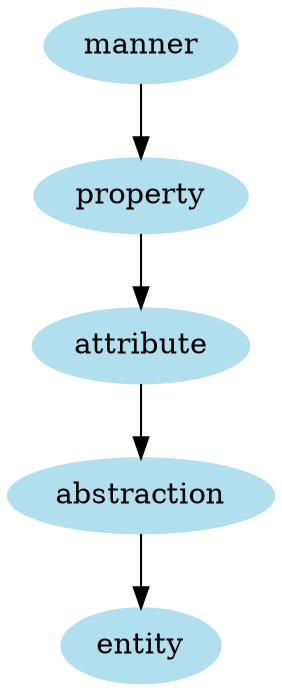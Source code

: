 digraph unix {
	node [color=lightblue2 style=filled]
	size="6,6"
	manner -> property
	property -> attribute
	attribute -> abstraction
	abstraction -> entity
}
